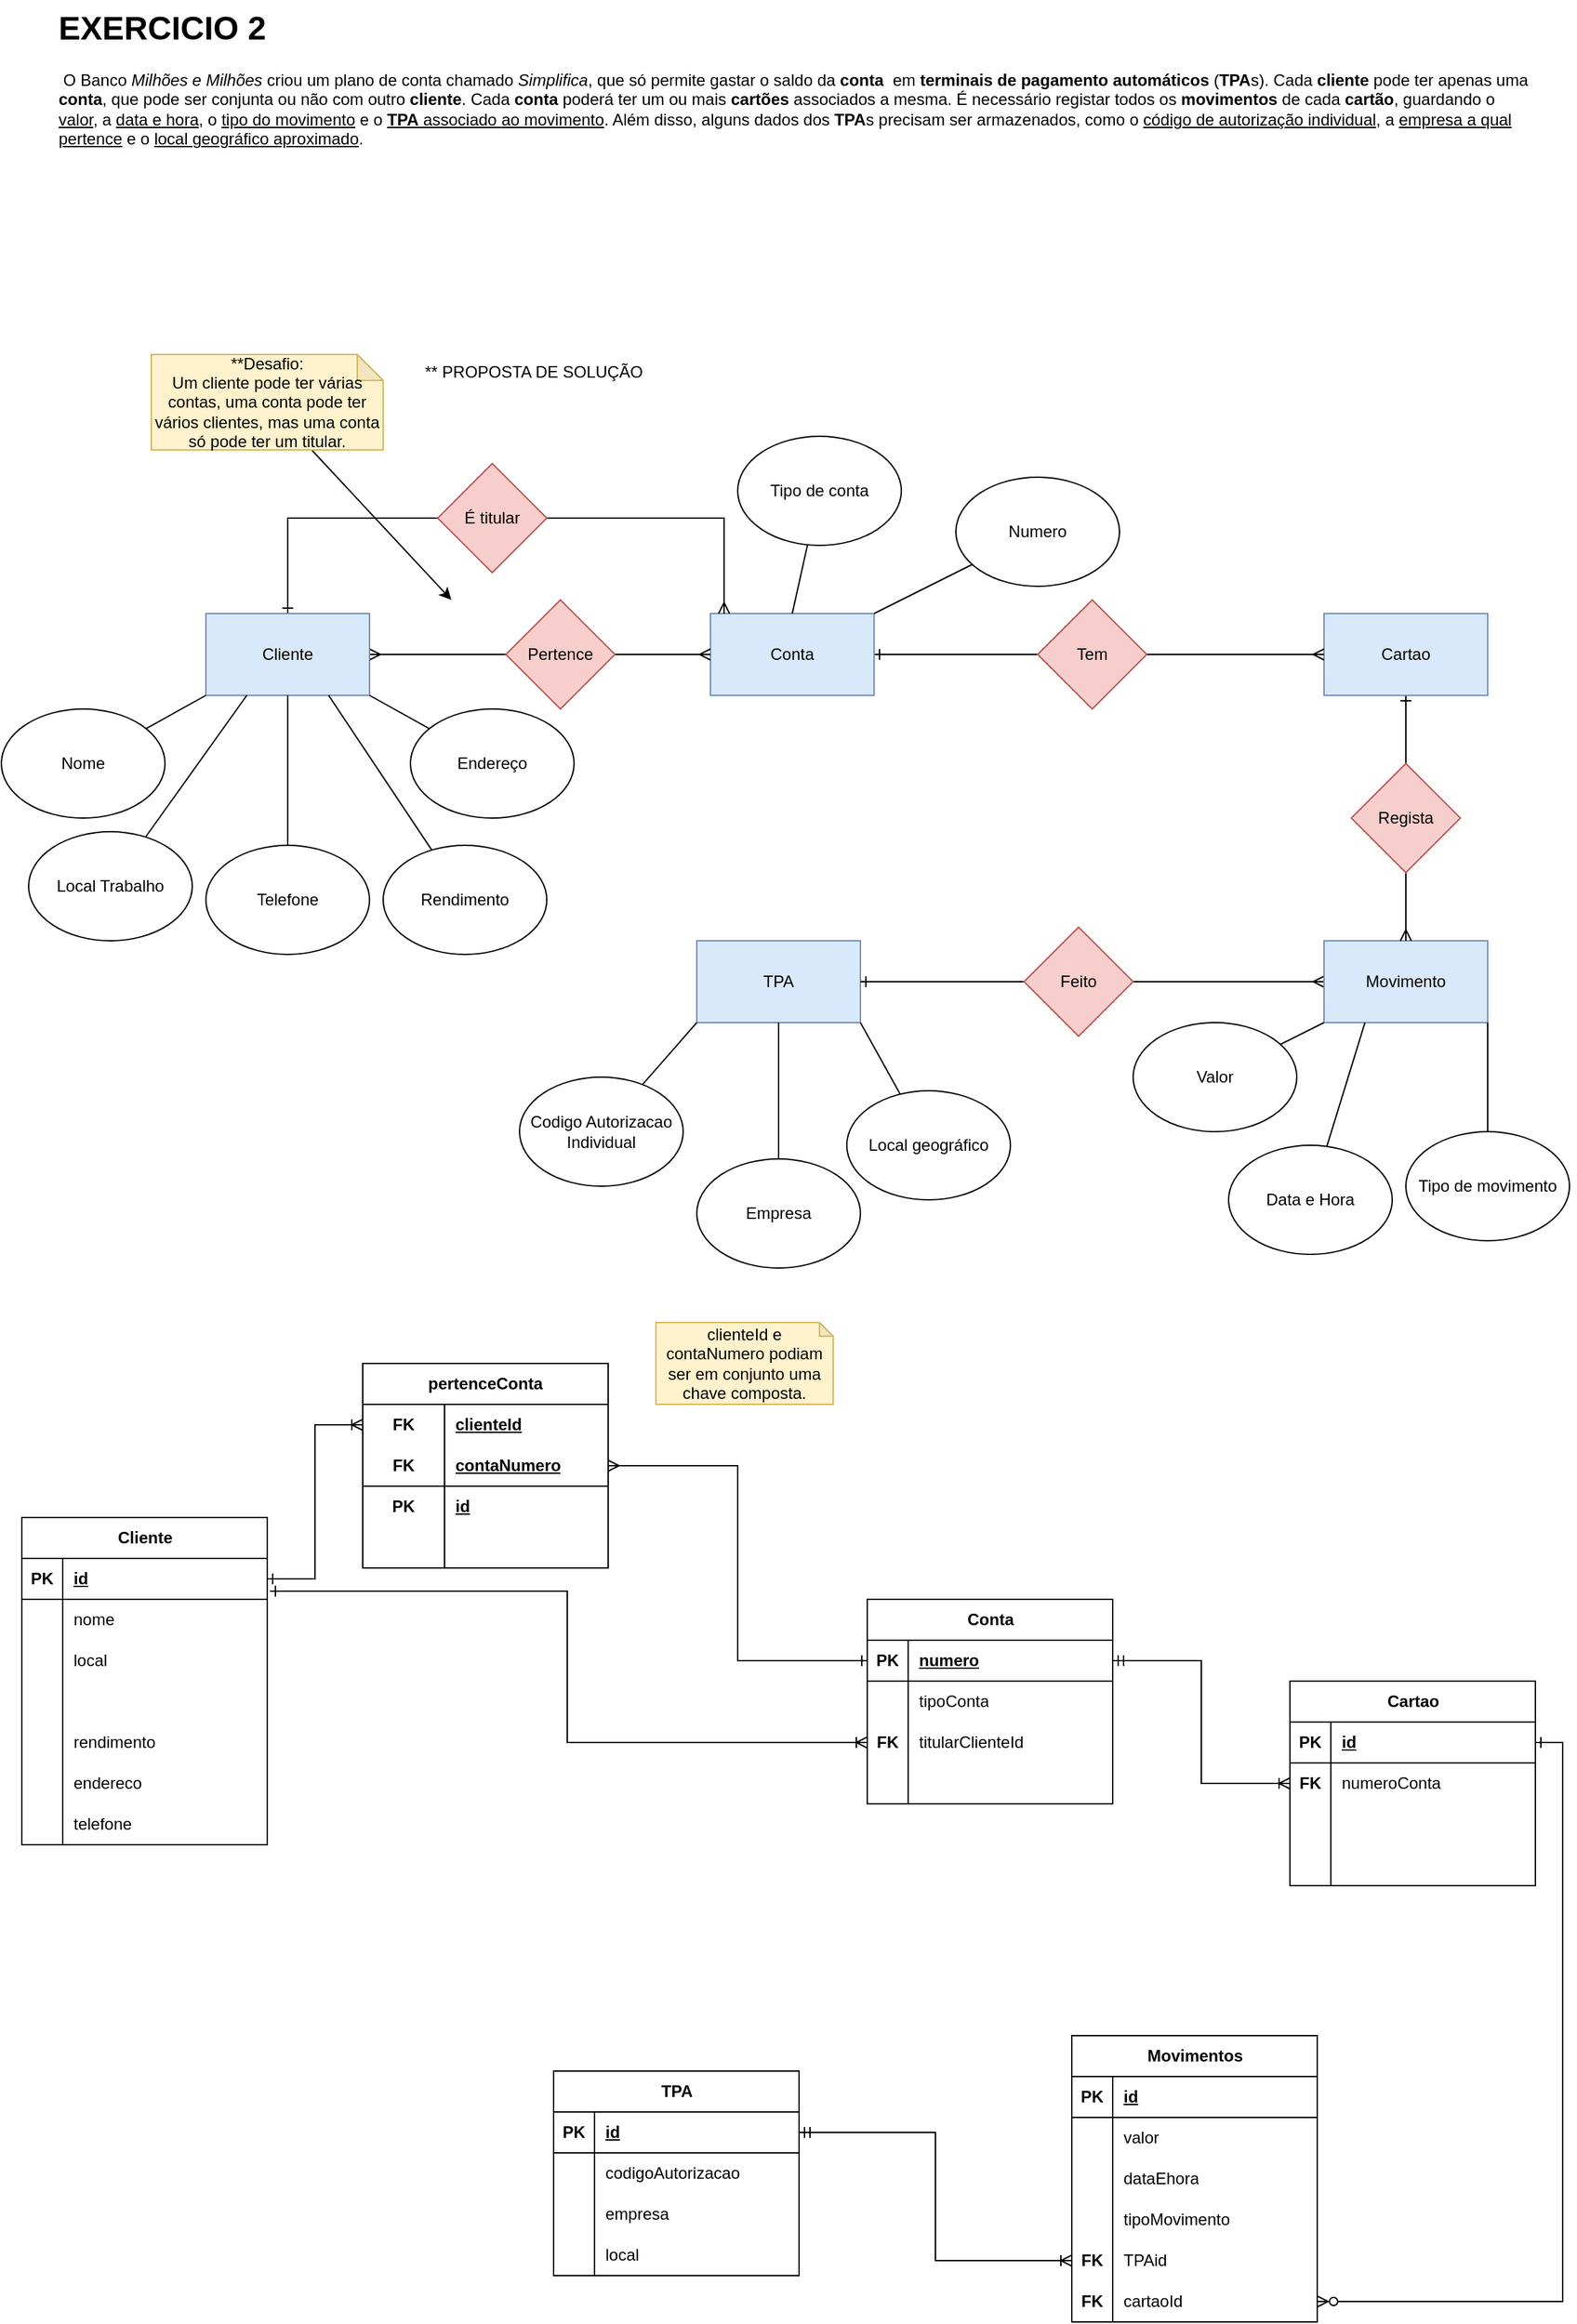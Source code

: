 <mxfile version="24.7.12">
  <diagram name="Página-1" id="GRd6LvTHbZv3E9Cmt9sn">
    <mxGraphModel dx="-22" dy="576" grid="1" gridSize="10" guides="1" tooltips="1" connect="1" arrows="1" fold="1" page="1" pageScale="1" pageWidth="1169" pageHeight="827" math="0" shadow="0">
      <root>
        <mxCell id="0" />
        <mxCell id="1" parent="0" />
        <mxCell id="RfFOLDqKm75fSnNOirpK-1" value="&lt;h1 style=&quot;margin-top: 0px;&quot;&gt;EXERCICIO 2&lt;/h1&gt;&lt;p&gt;&lt;span dir=&quot;ltr&quot; class=&quot;ui-provider mq agt ua avv avw avx avy avz awa awb awc awd awe awf awg awh awi awj awk awl awm awn awo awp awq awr aws awt awu awv aww awx awy awz axa&quot;&gt;&amp;nbsp;O Banco &lt;i&gt;Milhões e Milhões&lt;/i&gt; criou um plano de conta chamado &lt;i&gt;Simplifica&lt;/i&gt;, que só permite gastar o saldo da &lt;strong&gt;conta&amp;nbsp;&amp;nbsp;&lt;/strong&gt;em &lt;strong&gt;terminais de pagamento automáticos &lt;/strong&gt;(&lt;strong&gt;TPA&lt;/strong&gt;s). Cada &lt;strong&gt;cliente&lt;/strong&gt; pode ter apenas uma &lt;strong&gt;conta&lt;/strong&gt;, que pode ser conjunta ou não com outro &lt;strong&gt;cliente&lt;/strong&gt;. Cada &lt;strong&gt;conta&lt;/strong&gt; poderá ter um ou mais &lt;strong&gt;cartões&lt;/strong&gt; associados a mesma. É necessário registar todos os &lt;strong&gt;movimentos&lt;/strong&gt; de cada &lt;strong&gt;cartão&lt;/strong&gt;, guardando o &lt;u&gt;valor&lt;/u&gt;, a &lt;u&gt;data e hora&lt;/u&gt;, o &lt;u&gt;tipo do movimento&lt;/u&gt; e o &lt;strong&gt;&lt;u&gt;TPA&lt;/u&gt;&lt;/strong&gt;&lt;u&gt; associado&amp;nbsp;&lt;/u&gt;&lt;u&gt;ao movimento&lt;/u&gt;. Além disso, alguns dados dos &lt;strong&gt;TPA&lt;/strong&gt;s precisam ser armazenados, como o &lt;u&gt;código de autorização&amp;nbsp;&lt;/u&gt;&lt;u&gt;individual&lt;/u&gt;, a &lt;u&gt;empresa a qual pertence&lt;/u&gt; e o &lt;u&gt;local geográfico aproximado&lt;/u&gt;.&lt;/span&gt;&lt;br&gt;&lt;/p&gt;" style="text;html=1;whiteSpace=wrap;overflow=hidden;rounded=0;" vertex="1" parent="1">
          <mxGeometry x="1220" y="30" width="1080" height="200" as="geometry" />
        </mxCell>
        <mxCell id="RfFOLDqKm75fSnNOirpK-2" style="edgeStyle=orthogonalEdgeStyle;rounded=0;orthogonalLoop=1;jettySize=auto;html=1;entryX=0;entryY=0.5;entryDx=0;entryDy=0;endArrow=none;endFill=0;startArrow=ERmany;startFill=0;" edge="1" parent="1" source="RfFOLDqKm75fSnNOirpK-4" target="RfFOLDqKm75fSnNOirpK-10">
          <mxGeometry relative="1" as="geometry" />
        </mxCell>
        <mxCell id="RfFOLDqKm75fSnNOirpK-3" style="edgeStyle=none;shape=connector;rounded=0;orthogonalLoop=1;jettySize=auto;html=1;entryX=0;entryY=0.5;entryDx=0;entryDy=0;strokeColor=default;align=center;verticalAlign=middle;fontFamily=Helvetica;fontSize=11;fontColor=default;labelBackgroundColor=default;endArrow=none;endFill=0;startArrow=ERone;startFill=0;" edge="1" parent="1" source="RfFOLDqKm75fSnNOirpK-4" target="RfFOLDqKm75fSnNOirpK-47">
          <mxGeometry relative="1" as="geometry">
            <Array as="points">
              <mxPoint x="1390" y="410" />
            </Array>
          </mxGeometry>
        </mxCell>
        <mxCell id="RfFOLDqKm75fSnNOirpK-4" value="Cliente" style="rounded=0;whiteSpace=wrap;html=1;fillColor=#dae8fc;strokeColor=#6c8ebf;" vertex="1" parent="1">
          <mxGeometry x="1330" y="480" width="120" height="60" as="geometry" />
        </mxCell>
        <mxCell id="RfFOLDqKm75fSnNOirpK-5" style="edgeStyle=orthogonalEdgeStyle;rounded=0;orthogonalLoop=1;jettySize=auto;html=1;entryX=0;entryY=0.5;entryDx=0;entryDy=0;endArrow=none;endFill=0;startArrow=ERone;startFill=0;" edge="1" parent="1" source="RfFOLDqKm75fSnNOirpK-6" target="RfFOLDqKm75fSnNOirpK-14">
          <mxGeometry relative="1" as="geometry" />
        </mxCell>
        <mxCell id="RfFOLDqKm75fSnNOirpK-6" value="Conta" style="rounded=0;whiteSpace=wrap;html=1;fillColor=#dae8fc;strokeColor=#6c8ebf;" vertex="1" parent="1">
          <mxGeometry x="1700" y="480" width="120" height="60" as="geometry" />
        </mxCell>
        <mxCell id="RfFOLDqKm75fSnNOirpK-7" style="rounded=0;orthogonalLoop=1;jettySize=auto;html=1;entryX=0.5;entryY=0;entryDx=0;entryDy=0;endArrow=none;endFill=0;" edge="1" parent="1" source="RfFOLDqKm75fSnNOirpK-8" target="RfFOLDqKm75fSnNOirpK-6">
          <mxGeometry relative="1" as="geometry" />
        </mxCell>
        <mxCell id="RfFOLDqKm75fSnNOirpK-8" value="Tipo de conta" style="ellipse;whiteSpace=wrap;html=1;" vertex="1" parent="1">
          <mxGeometry x="1720" y="350" width="120" height="80" as="geometry" />
        </mxCell>
        <mxCell id="RfFOLDqKm75fSnNOirpK-9" style="edgeStyle=orthogonalEdgeStyle;rounded=0;orthogonalLoop=1;jettySize=auto;html=1;entryX=0;entryY=0.5;entryDx=0;entryDy=0;endArrow=ERmany;endFill=0;" edge="1" parent="1" source="RfFOLDqKm75fSnNOirpK-10" target="RfFOLDqKm75fSnNOirpK-6">
          <mxGeometry relative="1" as="geometry" />
        </mxCell>
        <mxCell id="RfFOLDqKm75fSnNOirpK-10" value="Pertence" style="rhombus;whiteSpace=wrap;html=1;fillColor=#f8cecc;strokeColor=#b85450;" vertex="1" parent="1">
          <mxGeometry x="1550" y="470" width="80" height="80" as="geometry" />
        </mxCell>
        <mxCell id="RfFOLDqKm75fSnNOirpK-11" style="edgeStyle=orthogonalEdgeStyle;rounded=0;orthogonalLoop=1;jettySize=auto;html=1;entryX=0.5;entryY=0;entryDx=0;entryDy=0;endArrow=none;endFill=0;startArrow=ERone;startFill=0;" edge="1" parent="1" source="RfFOLDqKm75fSnNOirpK-12" target="RfFOLDqKm75fSnNOirpK-18">
          <mxGeometry relative="1" as="geometry" />
        </mxCell>
        <mxCell id="RfFOLDqKm75fSnNOirpK-12" value="Cartao" style="rounded=0;whiteSpace=wrap;html=1;fillColor=#dae8fc;strokeColor=#6c8ebf;" vertex="1" parent="1">
          <mxGeometry x="2150" y="480" width="120" height="60" as="geometry" />
        </mxCell>
        <mxCell id="RfFOLDqKm75fSnNOirpK-13" style="edgeStyle=orthogonalEdgeStyle;rounded=0;orthogonalLoop=1;jettySize=auto;html=1;entryX=0;entryY=0.5;entryDx=0;entryDy=0;endArrow=ERmany;endFill=0;" edge="1" parent="1" source="RfFOLDqKm75fSnNOirpK-14" target="RfFOLDqKm75fSnNOirpK-12">
          <mxGeometry relative="1" as="geometry" />
        </mxCell>
        <mxCell id="RfFOLDqKm75fSnNOirpK-14" value="Tem" style="rhombus;whiteSpace=wrap;html=1;fillColor=#f8cecc;strokeColor=#b85450;" vertex="1" parent="1">
          <mxGeometry x="1940" y="470" width="80" height="80" as="geometry" />
        </mxCell>
        <mxCell id="RfFOLDqKm75fSnNOirpK-15" style="edgeStyle=none;shape=connector;rounded=0;orthogonalLoop=1;jettySize=auto;html=1;entryX=1;entryY=0.5;entryDx=0;entryDy=0;strokeColor=default;align=center;verticalAlign=middle;fontFamily=Helvetica;fontSize=11;fontColor=default;labelBackgroundColor=default;endArrow=none;endFill=0;startArrow=ERmany;startFill=0;" edge="1" parent="1" source="RfFOLDqKm75fSnNOirpK-16" target="RfFOLDqKm75fSnNOirpK-27">
          <mxGeometry relative="1" as="geometry" />
        </mxCell>
        <mxCell id="RfFOLDqKm75fSnNOirpK-16" value="Movimento" style="rounded=0;whiteSpace=wrap;html=1;fillColor=#dae8fc;strokeColor=#6c8ebf;" vertex="1" parent="1">
          <mxGeometry x="2150" y="720" width="120" height="60" as="geometry" />
        </mxCell>
        <mxCell id="RfFOLDqKm75fSnNOirpK-17" style="edgeStyle=orthogonalEdgeStyle;rounded=0;orthogonalLoop=1;jettySize=auto;html=1;endArrow=ERmany;endFill=0;" edge="1" parent="1" source="RfFOLDqKm75fSnNOirpK-18" target="RfFOLDqKm75fSnNOirpK-16">
          <mxGeometry relative="1" as="geometry" />
        </mxCell>
        <mxCell id="RfFOLDqKm75fSnNOirpK-18" value="Regista" style="rhombus;whiteSpace=wrap;html=1;fillColor=#f8cecc;strokeColor=#b85450;" vertex="1" parent="1">
          <mxGeometry x="2170" y="590" width="80" height="80" as="geometry" />
        </mxCell>
        <mxCell id="RfFOLDqKm75fSnNOirpK-19" style="rounded=0;orthogonalLoop=1;jettySize=auto;html=1;entryX=0;entryY=1;entryDx=0;entryDy=0;endArrow=none;endFill=0;" edge="1" parent="1" source="RfFOLDqKm75fSnNOirpK-20" target="RfFOLDqKm75fSnNOirpK-16">
          <mxGeometry relative="1" as="geometry" />
        </mxCell>
        <mxCell id="RfFOLDqKm75fSnNOirpK-20" value="Valor&lt;span style=&quot;color: rgba(0, 0, 0, 0); font-family: monospace; font-size: 0px; text-align: start; text-wrap: nowrap;&quot;&gt;%3CmxGraphModel%3E%3Croot%3E%3CmxCell%20id%3D%220%22%2F%3E%3CmxCell%20id%3D%221%22%20parent%3D%220%22%2F%3E%3CmxCell%20id%3D%222%22%20value%3D%22Tem%22%20style%3D%22rhombus%3BwhiteSpace%3Dwrap%3Bhtml%3D1%3B%22%20vertex%3D%221%22%20parent%3D%221%22%3E%3CmxGeometry%20x%3D%22770%22%20y%3D%22240%22%20width%3D%2280%22%20height%3D%2280%22%20as%3D%22geometry%22%2F%3E%3C%2FmxCell%3E%3C%2Froot%3E%3C%2FmxGraphModel%3E&lt;/span&gt;" style="ellipse;whiteSpace=wrap;html=1;" vertex="1" parent="1">
          <mxGeometry x="2010" y="780" width="120" height="80" as="geometry" />
        </mxCell>
        <mxCell id="RfFOLDqKm75fSnNOirpK-21" value="" style="edgeStyle=none;shape=connector;rounded=0;orthogonalLoop=1;jettySize=auto;html=1;strokeColor=default;align=center;verticalAlign=middle;fontFamily=Helvetica;fontSize=11;fontColor=default;labelBackgroundColor=default;endArrow=none;endFill=0;entryX=0.25;entryY=1;entryDx=0;entryDy=0;" edge="1" parent="1" source="RfFOLDqKm75fSnNOirpK-22" target="RfFOLDqKm75fSnNOirpK-16">
          <mxGeometry relative="1" as="geometry" />
        </mxCell>
        <mxCell id="RfFOLDqKm75fSnNOirpK-22" value="Data e Hora" style="ellipse;whiteSpace=wrap;html=1;" vertex="1" parent="1">
          <mxGeometry x="2080" y="870" width="120" height="80" as="geometry" />
        </mxCell>
        <mxCell id="RfFOLDqKm75fSnNOirpK-23" style="edgeStyle=none;shape=connector;rounded=0;orthogonalLoop=1;jettySize=auto;html=1;entryX=1;entryY=1;entryDx=0;entryDy=0;strokeColor=default;align=center;verticalAlign=middle;fontFamily=Helvetica;fontSize=11;fontColor=default;labelBackgroundColor=default;endArrow=none;endFill=0;" edge="1" parent="1" source="RfFOLDqKm75fSnNOirpK-24" target="RfFOLDqKm75fSnNOirpK-16">
          <mxGeometry relative="1" as="geometry" />
        </mxCell>
        <mxCell id="RfFOLDqKm75fSnNOirpK-24" value="Tipo de movimento" style="ellipse;whiteSpace=wrap;html=1;" vertex="1" parent="1">
          <mxGeometry x="2210" y="860" width="120" height="80" as="geometry" />
        </mxCell>
        <mxCell id="RfFOLDqKm75fSnNOirpK-25" value="TPA" style="rounded=0;whiteSpace=wrap;html=1;fillColor=#dae8fc;strokeColor=#6c8ebf;" vertex="1" parent="1">
          <mxGeometry x="1690" y="720" width="120" height="60" as="geometry" />
        </mxCell>
        <mxCell id="RfFOLDqKm75fSnNOirpK-26" style="edgeStyle=none;shape=connector;rounded=0;orthogonalLoop=1;jettySize=auto;html=1;strokeColor=default;align=center;verticalAlign=middle;fontFamily=Helvetica;fontSize=11;fontColor=default;labelBackgroundColor=default;endArrow=ERone;endFill=0;" edge="1" parent="1" source="RfFOLDqKm75fSnNOirpK-27" target="RfFOLDqKm75fSnNOirpK-25">
          <mxGeometry relative="1" as="geometry" />
        </mxCell>
        <mxCell id="RfFOLDqKm75fSnNOirpK-27" value="Feito" style="rhombus;whiteSpace=wrap;html=1;fillColor=#f8cecc;strokeColor=#b85450;" vertex="1" parent="1">
          <mxGeometry x="1930" y="710" width="80" height="80" as="geometry" />
        </mxCell>
        <mxCell id="RfFOLDqKm75fSnNOirpK-28" style="edgeStyle=none;shape=connector;rounded=0;orthogonalLoop=1;jettySize=auto;html=1;entryX=0;entryY=1;entryDx=0;entryDy=0;strokeColor=default;align=center;verticalAlign=middle;fontFamily=Helvetica;fontSize=11;fontColor=default;labelBackgroundColor=default;endArrow=none;endFill=0;" edge="1" parent="1" source="RfFOLDqKm75fSnNOirpK-29" target="RfFOLDqKm75fSnNOirpK-25">
          <mxGeometry relative="1" as="geometry" />
        </mxCell>
        <mxCell id="RfFOLDqKm75fSnNOirpK-29" value="Codigo Autorizacao Individual" style="ellipse;whiteSpace=wrap;html=1;" vertex="1" parent="1">
          <mxGeometry x="1560" y="820" width="120" height="80" as="geometry" />
        </mxCell>
        <mxCell id="RfFOLDqKm75fSnNOirpK-30" style="edgeStyle=none;shape=connector;rounded=0;orthogonalLoop=1;jettySize=auto;html=1;entryX=0.5;entryY=1;entryDx=0;entryDy=0;strokeColor=default;align=center;verticalAlign=middle;fontFamily=Helvetica;fontSize=11;fontColor=default;labelBackgroundColor=default;endArrow=none;endFill=0;" edge="1" parent="1" source="RfFOLDqKm75fSnNOirpK-31" target="RfFOLDqKm75fSnNOirpK-25">
          <mxGeometry relative="1" as="geometry" />
        </mxCell>
        <mxCell id="RfFOLDqKm75fSnNOirpK-31" value="Empresa&lt;span style=&quot;color: rgba(0, 0, 0, 0); font-family: monospace; font-size: 0px; text-align: start; text-wrap: nowrap;&quot;&gt;%3CmxGraphModel%3E%3Croot%3E%3CmxCell%20id%3D%220%22%2F%3E%3CmxCell%20id%3D%221%22%20parent%3D%220%22%2F%3E%3CmxCell%20id%3D%222%22%20value%3D%22Codigo%20Autorizacao%20Individual%22%20style%3D%22ellipse%3BwhiteSpace%3Dwrap%3Bhtml%3D1%3B%22%20vertex%3D%221%22%20parent%3D%221%22%3E%3CmxGeometry%20x%3D%22390%22%20y%3D%22590%22%20width%3D%22120%22%20height%3D%2280%22%20as%3D%22geometry%22%2F%3E%3C%2FmxCell%3E%3C%2Froot%3E%3C%2FmxGraphModel%3E&lt;/span&gt;" style="ellipse;whiteSpace=wrap;html=1;" vertex="1" parent="1">
          <mxGeometry x="1690" y="880" width="120" height="80" as="geometry" />
        </mxCell>
        <mxCell id="RfFOLDqKm75fSnNOirpK-32" style="edgeStyle=none;shape=connector;rounded=0;orthogonalLoop=1;jettySize=auto;html=1;entryX=1;entryY=1;entryDx=0;entryDy=0;strokeColor=default;align=center;verticalAlign=middle;fontFamily=Helvetica;fontSize=11;fontColor=default;labelBackgroundColor=default;endArrow=none;endFill=0;" edge="1" parent="1" source="RfFOLDqKm75fSnNOirpK-33" target="RfFOLDqKm75fSnNOirpK-25">
          <mxGeometry relative="1" as="geometry" />
        </mxCell>
        <mxCell id="RfFOLDqKm75fSnNOirpK-33" value="Local geográfico" style="ellipse;whiteSpace=wrap;html=1;" vertex="1" parent="1">
          <mxGeometry x="1800" y="830" width="120" height="80" as="geometry" />
        </mxCell>
        <mxCell id="RfFOLDqKm75fSnNOirpK-34" style="edgeStyle=none;shape=connector;rounded=0;orthogonalLoop=1;jettySize=auto;html=1;entryX=0;entryY=1;entryDx=0;entryDy=0;strokeColor=default;align=center;verticalAlign=middle;fontFamily=Helvetica;fontSize=11;fontColor=default;labelBackgroundColor=default;endArrow=none;endFill=0;" edge="1" parent="1" source="RfFOLDqKm75fSnNOirpK-35" target="RfFOLDqKm75fSnNOirpK-4">
          <mxGeometry relative="1" as="geometry" />
        </mxCell>
        <mxCell id="RfFOLDqKm75fSnNOirpK-35" value="Nome&lt;span style=&quot;color: rgba(0, 0, 0, 0); font-family: monospace; font-size: 0px; text-align: start; text-wrap: nowrap;&quot;&gt;%3CmxGraphModel%3E%3Croot%3E%3CmxCell%20id%3D%220%22%2F%3E%3CmxCell%20id%3D%221%22%20parent%3D%220%22%2F%3E%3CmxCell%20id%3D%222%22%20value%3D%22Tipo%20de%20conta%22%20style%3D%22ellipse%3BwhiteSpace%3Dwrap%3Bhtml%3D1%3B%22%20vertex%3D%221%22%20parent%3D%221%22%3E%3CmxGeometry%20x%3D%22530%22%20y%3D%22130%22%20width%3D%22120%22%20height%3D%2280%22%20as%3D%22geometry%22%2F%3E%3C%2FmxCell%3E%3C%2Froot%3E%3C%2FmxGraphModel%3E&lt;/span&gt;" style="ellipse;whiteSpace=wrap;html=1;" vertex="1" parent="1">
          <mxGeometry x="1180" y="550" width="120" height="80" as="geometry" />
        </mxCell>
        <mxCell id="RfFOLDqKm75fSnNOirpK-36" style="edgeStyle=none;shape=connector;rounded=0;orthogonalLoop=1;jettySize=auto;html=1;entryX=0.5;entryY=1;entryDx=0;entryDy=0;strokeColor=default;align=center;verticalAlign=middle;fontFamily=Helvetica;fontSize=11;fontColor=default;labelBackgroundColor=default;endArrow=none;endFill=0;" edge="1" parent="1" source="RfFOLDqKm75fSnNOirpK-37" target="RfFOLDqKm75fSnNOirpK-4">
          <mxGeometry relative="1" as="geometry" />
        </mxCell>
        <mxCell id="RfFOLDqKm75fSnNOirpK-37" value="Telefone" style="ellipse;whiteSpace=wrap;html=1;" vertex="1" parent="1">
          <mxGeometry x="1330" y="650" width="120" height="80" as="geometry" />
        </mxCell>
        <mxCell id="RfFOLDqKm75fSnNOirpK-38" style="edgeStyle=none;shape=connector;rounded=0;orthogonalLoop=1;jettySize=auto;html=1;entryX=1;entryY=1;entryDx=0;entryDy=0;strokeColor=default;align=center;verticalAlign=middle;fontFamily=Helvetica;fontSize=11;fontColor=default;labelBackgroundColor=default;endArrow=none;endFill=0;" edge="1" parent="1" source="RfFOLDqKm75fSnNOirpK-39" target="RfFOLDqKm75fSnNOirpK-4">
          <mxGeometry relative="1" as="geometry" />
        </mxCell>
        <mxCell id="RfFOLDqKm75fSnNOirpK-39" value="Endereço" style="ellipse;whiteSpace=wrap;html=1;" vertex="1" parent="1">
          <mxGeometry x="1480" y="550" width="120" height="80" as="geometry" />
        </mxCell>
        <mxCell id="RfFOLDqKm75fSnNOirpK-40" style="edgeStyle=none;shape=connector;rounded=0;orthogonalLoop=1;jettySize=auto;html=1;entryX=0.25;entryY=1;entryDx=0;entryDy=0;strokeColor=default;align=center;verticalAlign=middle;fontFamily=Helvetica;fontSize=11;fontColor=default;labelBackgroundColor=default;endArrow=none;endFill=0;" edge="1" parent="1" source="RfFOLDqKm75fSnNOirpK-41" target="RfFOLDqKm75fSnNOirpK-4">
          <mxGeometry relative="1" as="geometry" />
        </mxCell>
        <mxCell id="RfFOLDqKm75fSnNOirpK-41" value="Local Trabalho" style="ellipse;whiteSpace=wrap;html=1;" vertex="1" parent="1">
          <mxGeometry x="1200" y="640" width="120" height="80" as="geometry" />
        </mxCell>
        <mxCell id="RfFOLDqKm75fSnNOirpK-42" style="edgeStyle=none;shape=connector;rounded=0;orthogonalLoop=1;jettySize=auto;html=1;entryX=0.75;entryY=1;entryDx=0;entryDy=0;strokeColor=default;align=center;verticalAlign=middle;fontFamily=Helvetica;fontSize=11;fontColor=default;labelBackgroundColor=default;endArrow=none;endFill=0;" edge="1" parent="1" source="RfFOLDqKm75fSnNOirpK-43" target="RfFOLDqKm75fSnNOirpK-4">
          <mxGeometry relative="1" as="geometry" />
        </mxCell>
        <mxCell id="RfFOLDqKm75fSnNOirpK-43" value="Rendimento" style="ellipse;whiteSpace=wrap;html=1;" vertex="1" parent="1">
          <mxGeometry x="1460" y="650" width="120" height="80" as="geometry" />
        </mxCell>
        <mxCell id="RfFOLDqKm75fSnNOirpK-44" style="edgeStyle=none;shape=connector;rounded=0;orthogonalLoop=1;jettySize=auto;html=1;entryX=1;entryY=0;entryDx=0;entryDy=0;strokeColor=default;align=center;verticalAlign=middle;fontFamily=Helvetica;fontSize=11;fontColor=default;labelBackgroundColor=default;endArrow=none;endFill=0;" edge="1" parent="1" source="RfFOLDqKm75fSnNOirpK-45" target="RfFOLDqKm75fSnNOirpK-6">
          <mxGeometry relative="1" as="geometry" />
        </mxCell>
        <mxCell id="RfFOLDqKm75fSnNOirpK-45" value="Numero" style="ellipse;whiteSpace=wrap;html=1;" vertex="1" parent="1">
          <mxGeometry x="1880" y="380" width="120" height="80" as="geometry" />
        </mxCell>
        <mxCell id="RfFOLDqKm75fSnNOirpK-46" style="edgeStyle=none;shape=connector;rounded=0;orthogonalLoop=1;jettySize=auto;html=1;strokeColor=default;align=center;verticalAlign=middle;fontFamily=Helvetica;fontSize=11;fontColor=default;labelBackgroundColor=default;endArrow=ERmany;endFill=0;exitX=1;exitY=0.5;exitDx=0;exitDy=0;" edge="1" parent="1" source="RfFOLDqKm75fSnNOirpK-47">
          <mxGeometry relative="1" as="geometry">
            <mxPoint x="1710" y="480" as="targetPoint" />
            <Array as="points">
              <mxPoint x="1640" y="410" />
              <mxPoint x="1710" y="410" />
            </Array>
          </mxGeometry>
        </mxCell>
        <mxCell id="RfFOLDqKm75fSnNOirpK-47" value="É titular" style="rhombus;whiteSpace=wrap;html=1;fillColor=#f8cecc;strokeColor=#b85450;" vertex="1" parent="1">
          <mxGeometry x="1500" y="370" width="80" height="80" as="geometry" />
        </mxCell>
        <mxCell id="RfFOLDqKm75fSnNOirpK-48" value="Cliente" style="shape=table;startSize=30;container=1;collapsible=1;childLayout=tableLayout;fixedRows=1;rowLines=0;fontStyle=1;align=center;resizeLast=1;html=1;" vertex="1" parent="1">
          <mxGeometry x="1195" y="1143" width="180" height="240" as="geometry" />
        </mxCell>
        <mxCell id="RfFOLDqKm75fSnNOirpK-49" value="" style="shape=tableRow;horizontal=0;startSize=0;swimlaneHead=0;swimlaneBody=0;fillColor=none;collapsible=0;dropTarget=0;points=[[0,0.5],[1,0.5]];portConstraint=eastwest;top=0;left=0;right=0;bottom=1;" vertex="1" parent="RfFOLDqKm75fSnNOirpK-48">
          <mxGeometry y="30" width="180" height="30" as="geometry" />
        </mxCell>
        <mxCell id="RfFOLDqKm75fSnNOirpK-50" value="PK" style="shape=partialRectangle;connectable=0;fillColor=none;top=0;left=0;bottom=0;right=0;fontStyle=1;overflow=hidden;whiteSpace=wrap;html=1;" vertex="1" parent="RfFOLDqKm75fSnNOirpK-49">
          <mxGeometry width="30" height="30" as="geometry">
            <mxRectangle width="30" height="30" as="alternateBounds" />
          </mxGeometry>
        </mxCell>
        <mxCell id="RfFOLDqKm75fSnNOirpK-51" value="id" style="shape=partialRectangle;connectable=0;fillColor=none;top=0;left=0;bottom=0;right=0;align=left;spacingLeft=6;fontStyle=5;overflow=hidden;whiteSpace=wrap;html=1;" vertex="1" parent="RfFOLDqKm75fSnNOirpK-49">
          <mxGeometry x="30" width="150" height="30" as="geometry">
            <mxRectangle width="150" height="30" as="alternateBounds" />
          </mxGeometry>
        </mxCell>
        <mxCell id="RfFOLDqKm75fSnNOirpK-52" value="" style="shape=tableRow;horizontal=0;startSize=0;swimlaneHead=0;swimlaneBody=0;fillColor=none;collapsible=0;dropTarget=0;points=[[0,0.5],[1,0.5]];portConstraint=eastwest;top=0;left=0;right=0;bottom=0;" vertex="1" parent="RfFOLDqKm75fSnNOirpK-48">
          <mxGeometry y="60" width="180" height="30" as="geometry" />
        </mxCell>
        <mxCell id="RfFOLDqKm75fSnNOirpK-53" value="" style="shape=partialRectangle;connectable=0;fillColor=none;top=0;left=0;bottom=0;right=0;editable=1;overflow=hidden;whiteSpace=wrap;html=1;" vertex="1" parent="RfFOLDqKm75fSnNOirpK-52">
          <mxGeometry width="30" height="30" as="geometry">
            <mxRectangle width="30" height="30" as="alternateBounds" />
          </mxGeometry>
        </mxCell>
        <mxCell id="RfFOLDqKm75fSnNOirpK-54" value="nome" style="shape=partialRectangle;connectable=0;fillColor=none;top=0;left=0;bottom=0;right=0;align=left;spacingLeft=6;overflow=hidden;whiteSpace=wrap;html=1;" vertex="1" parent="RfFOLDqKm75fSnNOirpK-52">
          <mxGeometry x="30" width="150" height="30" as="geometry">
            <mxRectangle width="150" height="30" as="alternateBounds" />
          </mxGeometry>
        </mxCell>
        <mxCell id="RfFOLDqKm75fSnNOirpK-55" value="" style="shape=tableRow;horizontal=0;startSize=0;swimlaneHead=0;swimlaneBody=0;fillColor=none;collapsible=0;dropTarget=0;points=[[0,0.5],[1,0.5]];portConstraint=eastwest;top=0;left=0;right=0;bottom=0;" vertex="1" parent="RfFOLDqKm75fSnNOirpK-48">
          <mxGeometry y="90" width="180" height="30" as="geometry" />
        </mxCell>
        <mxCell id="RfFOLDqKm75fSnNOirpK-56" value="" style="shape=partialRectangle;connectable=0;fillColor=none;top=0;left=0;bottom=0;right=0;editable=1;overflow=hidden;whiteSpace=wrap;html=1;" vertex="1" parent="RfFOLDqKm75fSnNOirpK-55">
          <mxGeometry width="30" height="30" as="geometry">
            <mxRectangle width="30" height="30" as="alternateBounds" />
          </mxGeometry>
        </mxCell>
        <mxCell id="RfFOLDqKm75fSnNOirpK-57" value="local" style="shape=partialRectangle;connectable=0;fillColor=none;top=0;left=0;bottom=0;right=0;align=left;spacingLeft=6;overflow=hidden;whiteSpace=wrap;html=1;" vertex="1" parent="RfFOLDqKm75fSnNOirpK-55">
          <mxGeometry x="30" width="150" height="30" as="geometry">
            <mxRectangle width="150" height="30" as="alternateBounds" />
          </mxGeometry>
        </mxCell>
        <mxCell id="RfFOLDqKm75fSnNOirpK-58" value="" style="shape=tableRow;horizontal=0;startSize=0;swimlaneHead=0;swimlaneBody=0;fillColor=none;collapsible=0;dropTarget=0;points=[[0,0.5],[1,0.5]];portConstraint=eastwest;top=0;left=0;right=0;bottom=0;" vertex="1" parent="RfFOLDqKm75fSnNOirpK-48">
          <mxGeometry y="120" width="180" height="30" as="geometry" />
        </mxCell>
        <mxCell id="RfFOLDqKm75fSnNOirpK-59" value="" style="shape=partialRectangle;connectable=0;fillColor=none;top=0;left=0;bottom=0;right=0;editable=1;overflow=hidden;whiteSpace=wrap;html=1;" vertex="1" parent="RfFOLDqKm75fSnNOirpK-58">
          <mxGeometry width="30" height="30" as="geometry">
            <mxRectangle width="30" height="30" as="alternateBounds" />
          </mxGeometry>
        </mxCell>
        <mxCell id="RfFOLDqKm75fSnNOirpK-60" value="" style="shape=partialRectangle;connectable=0;fillColor=none;top=0;left=0;bottom=0;right=0;align=left;spacingLeft=6;overflow=hidden;whiteSpace=wrap;html=1;" vertex="1" parent="RfFOLDqKm75fSnNOirpK-58">
          <mxGeometry x="30" width="150" height="30" as="geometry">
            <mxRectangle width="150" height="30" as="alternateBounds" />
          </mxGeometry>
        </mxCell>
        <mxCell id="RfFOLDqKm75fSnNOirpK-61" value="" style="shape=tableRow;horizontal=0;startSize=0;swimlaneHead=0;swimlaneBody=0;fillColor=none;collapsible=0;dropTarget=0;points=[[0,0.5],[1,0.5]];portConstraint=eastwest;top=0;left=0;right=0;bottom=0;" vertex="1" parent="RfFOLDqKm75fSnNOirpK-48">
          <mxGeometry y="150" width="180" height="30" as="geometry" />
        </mxCell>
        <mxCell id="RfFOLDqKm75fSnNOirpK-62" value="" style="shape=partialRectangle;connectable=0;fillColor=none;top=0;left=0;bottom=0;right=0;editable=1;overflow=hidden;whiteSpace=wrap;html=1;" vertex="1" parent="RfFOLDqKm75fSnNOirpK-61">
          <mxGeometry width="30" height="30" as="geometry">
            <mxRectangle width="30" height="30" as="alternateBounds" />
          </mxGeometry>
        </mxCell>
        <mxCell id="RfFOLDqKm75fSnNOirpK-63" value="rendimento" style="shape=partialRectangle;connectable=0;fillColor=none;top=0;left=0;bottom=0;right=0;align=left;spacingLeft=6;overflow=hidden;whiteSpace=wrap;html=1;" vertex="1" parent="RfFOLDqKm75fSnNOirpK-61">
          <mxGeometry x="30" width="150" height="30" as="geometry">
            <mxRectangle width="150" height="30" as="alternateBounds" />
          </mxGeometry>
        </mxCell>
        <mxCell id="RfFOLDqKm75fSnNOirpK-64" value="" style="shape=tableRow;horizontal=0;startSize=0;swimlaneHead=0;swimlaneBody=0;fillColor=none;collapsible=0;dropTarget=0;points=[[0,0.5],[1,0.5]];portConstraint=eastwest;top=0;left=0;right=0;bottom=0;" vertex="1" parent="RfFOLDqKm75fSnNOirpK-48">
          <mxGeometry y="180" width="180" height="30" as="geometry" />
        </mxCell>
        <mxCell id="RfFOLDqKm75fSnNOirpK-65" value="" style="shape=partialRectangle;connectable=0;fillColor=none;top=0;left=0;bottom=0;right=0;editable=1;overflow=hidden;whiteSpace=wrap;html=1;" vertex="1" parent="RfFOLDqKm75fSnNOirpK-64">
          <mxGeometry width="30" height="30" as="geometry">
            <mxRectangle width="30" height="30" as="alternateBounds" />
          </mxGeometry>
        </mxCell>
        <mxCell id="RfFOLDqKm75fSnNOirpK-66" value="endereco" style="shape=partialRectangle;connectable=0;fillColor=none;top=0;left=0;bottom=0;right=0;align=left;spacingLeft=6;overflow=hidden;whiteSpace=wrap;html=1;" vertex="1" parent="RfFOLDqKm75fSnNOirpK-64">
          <mxGeometry x="30" width="150" height="30" as="geometry">
            <mxRectangle width="150" height="30" as="alternateBounds" />
          </mxGeometry>
        </mxCell>
        <mxCell id="RfFOLDqKm75fSnNOirpK-67" value="" style="shape=tableRow;horizontal=0;startSize=0;swimlaneHead=0;swimlaneBody=0;fillColor=none;collapsible=0;dropTarget=0;points=[[0,0.5],[1,0.5]];portConstraint=eastwest;top=0;left=0;right=0;bottom=0;" vertex="1" parent="RfFOLDqKm75fSnNOirpK-48">
          <mxGeometry y="210" width="180" height="30" as="geometry" />
        </mxCell>
        <mxCell id="RfFOLDqKm75fSnNOirpK-68" value="" style="shape=partialRectangle;connectable=0;fillColor=none;top=0;left=0;bottom=0;right=0;editable=1;overflow=hidden;whiteSpace=wrap;html=1;" vertex="1" parent="RfFOLDqKm75fSnNOirpK-67">
          <mxGeometry width="30" height="30" as="geometry">
            <mxRectangle width="30" height="30" as="alternateBounds" />
          </mxGeometry>
        </mxCell>
        <mxCell id="RfFOLDqKm75fSnNOirpK-69" value="telefone" style="shape=partialRectangle;connectable=0;fillColor=none;top=0;left=0;bottom=0;right=0;align=left;spacingLeft=6;overflow=hidden;whiteSpace=wrap;html=1;" vertex="1" parent="RfFOLDqKm75fSnNOirpK-67">
          <mxGeometry x="30" width="150" height="30" as="geometry">
            <mxRectangle width="150" height="30" as="alternateBounds" />
          </mxGeometry>
        </mxCell>
        <mxCell id="RfFOLDqKm75fSnNOirpK-70" value="Conta" style="shape=table;startSize=30;container=1;collapsible=1;childLayout=tableLayout;fixedRows=1;rowLines=0;fontStyle=1;align=center;resizeLast=1;html=1;" vertex="1" parent="1">
          <mxGeometry x="1815" y="1203" width="180" height="150" as="geometry" />
        </mxCell>
        <mxCell id="RfFOLDqKm75fSnNOirpK-71" value="" style="shape=tableRow;horizontal=0;startSize=0;swimlaneHead=0;swimlaneBody=0;fillColor=none;collapsible=0;dropTarget=0;points=[[0,0.5],[1,0.5]];portConstraint=eastwest;top=0;left=0;right=0;bottom=1;" vertex="1" parent="RfFOLDqKm75fSnNOirpK-70">
          <mxGeometry y="30" width="180" height="30" as="geometry" />
        </mxCell>
        <mxCell id="RfFOLDqKm75fSnNOirpK-72" value="PK" style="shape=partialRectangle;connectable=0;fillColor=none;top=0;left=0;bottom=0;right=0;fontStyle=1;overflow=hidden;whiteSpace=wrap;html=1;" vertex="1" parent="RfFOLDqKm75fSnNOirpK-71">
          <mxGeometry width="30" height="30" as="geometry">
            <mxRectangle width="30" height="30" as="alternateBounds" />
          </mxGeometry>
        </mxCell>
        <mxCell id="RfFOLDqKm75fSnNOirpK-73" value="numero" style="shape=partialRectangle;connectable=0;fillColor=none;top=0;left=0;bottom=0;right=0;align=left;spacingLeft=6;fontStyle=5;overflow=hidden;whiteSpace=wrap;html=1;" vertex="1" parent="RfFOLDqKm75fSnNOirpK-71">
          <mxGeometry x="30" width="150" height="30" as="geometry">
            <mxRectangle width="150" height="30" as="alternateBounds" />
          </mxGeometry>
        </mxCell>
        <mxCell id="RfFOLDqKm75fSnNOirpK-74" value="" style="shape=tableRow;horizontal=0;startSize=0;swimlaneHead=0;swimlaneBody=0;fillColor=none;collapsible=0;dropTarget=0;points=[[0,0.5],[1,0.5]];portConstraint=eastwest;top=0;left=0;right=0;bottom=0;" vertex="1" parent="RfFOLDqKm75fSnNOirpK-70">
          <mxGeometry y="60" width="180" height="30" as="geometry" />
        </mxCell>
        <mxCell id="RfFOLDqKm75fSnNOirpK-75" value="" style="shape=partialRectangle;connectable=0;fillColor=none;top=0;left=0;bottom=0;right=0;editable=1;overflow=hidden;whiteSpace=wrap;html=1;" vertex="1" parent="RfFOLDqKm75fSnNOirpK-74">
          <mxGeometry width="30" height="30" as="geometry">
            <mxRectangle width="30" height="30" as="alternateBounds" />
          </mxGeometry>
        </mxCell>
        <mxCell id="RfFOLDqKm75fSnNOirpK-76" value="tipoConta" style="shape=partialRectangle;connectable=0;fillColor=none;top=0;left=0;bottom=0;right=0;align=left;spacingLeft=6;overflow=hidden;whiteSpace=wrap;html=1;" vertex="1" parent="RfFOLDqKm75fSnNOirpK-74">
          <mxGeometry x="30" width="150" height="30" as="geometry">
            <mxRectangle width="150" height="30" as="alternateBounds" />
          </mxGeometry>
        </mxCell>
        <mxCell id="RfFOLDqKm75fSnNOirpK-77" value="" style="shape=tableRow;horizontal=0;startSize=0;swimlaneHead=0;swimlaneBody=0;fillColor=none;collapsible=0;dropTarget=0;points=[[0,0.5],[1,0.5]];portConstraint=eastwest;top=0;left=0;right=0;bottom=0;" vertex="1" parent="RfFOLDqKm75fSnNOirpK-70">
          <mxGeometry y="90" width="180" height="30" as="geometry" />
        </mxCell>
        <mxCell id="RfFOLDqKm75fSnNOirpK-78" value="&lt;b&gt;FK&lt;/b&gt;" style="shape=partialRectangle;connectable=0;fillColor=none;top=0;left=0;bottom=0;right=0;editable=1;overflow=hidden;whiteSpace=wrap;html=1;" vertex="1" parent="RfFOLDqKm75fSnNOirpK-77">
          <mxGeometry width="30" height="30" as="geometry">
            <mxRectangle width="30" height="30" as="alternateBounds" />
          </mxGeometry>
        </mxCell>
        <mxCell id="RfFOLDqKm75fSnNOirpK-79" value="titularClienteId" style="shape=partialRectangle;connectable=0;fillColor=none;top=0;left=0;bottom=0;right=0;align=left;spacingLeft=6;overflow=hidden;whiteSpace=wrap;html=1;" vertex="1" parent="RfFOLDqKm75fSnNOirpK-77">
          <mxGeometry x="30" width="150" height="30" as="geometry">
            <mxRectangle width="150" height="30" as="alternateBounds" />
          </mxGeometry>
        </mxCell>
        <mxCell id="RfFOLDqKm75fSnNOirpK-80" value="" style="shape=tableRow;horizontal=0;startSize=0;swimlaneHead=0;swimlaneBody=0;fillColor=none;collapsible=0;dropTarget=0;points=[[0,0.5],[1,0.5]];portConstraint=eastwest;top=0;left=0;right=0;bottom=0;" vertex="1" parent="RfFOLDqKm75fSnNOirpK-70">
          <mxGeometry y="120" width="180" height="30" as="geometry" />
        </mxCell>
        <mxCell id="RfFOLDqKm75fSnNOirpK-81" value="" style="shape=partialRectangle;connectable=0;fillColor=none;top=0;left=0;bottom=0;right=0;editable=1;overflow=hidden;whiteSpace=wrap;html=1;" vertex="1" parent="RfFOLDqKm75fSnNOirpK-80">
          <mxGeometry width="30" height="30" as="geometry">
            <mxRectangle width="30" height="30" as="alternateBounds" />
          </mxGeometry>
        </mxCell>
        <mxCell id="RfFOLDqKm75fSnNOirpK-82" value="" style="shape=partialRectangle;connectable=0;fillColor=none;top=0;left=0;bottom=0;right=0;align=left;spacingLeft=6;overflow=hidden;whiteSpace=wrap;html=1;" vertex="1" parent="RfFOLDqKm75fSnNOirpK-80">
          <mxGeometry x="30" width="150" height="30" as="geometry">
            <mxRectangle width="150" height="30" as="alternateBounds" />
          </mxGeometry>
        </mxCell>
        <mxCell id="RfFOLDqKm75fSnNOirpK-83" value="Cartao" style="shape=table;startSize=30;container=1;collapsible=1;childLayout=tableLayout;fixedRows=1;rowLines=0;fontStyle=1;align=center;resizeLast=1;html=1;" vertex="1" parent="1">
          <mxGeometry x="2125" y="1263" width="180" height="150" as="geometry" />
        </mxCell>
        <mxCell id="RfFOLDqKm75fSnNOirpK-84" value="" style="shape=tableRow;horizontal=0;startSize=0;swimlaneHead=0;swimlaneBody=0;fillColor=none;collapsible=0;dropTarget=0;points=[[0,0.5],[1,0.5]];portConstraint=eastwest;top=0;left=0;right=0;bottom=1;" vertex="1" parent="RfFOLDqKm75fSnNOirpK-83">
          <mxGeometry y="30" width="180" height="30" as="geometry" />
        </mxCell>
        <mxCell id="RfFOLDqKm75fSnNOirpK-85" value="PK" style="shape=partialRectangle;connectable=0;fillColor=none;top=0;left=0;bottom=0;right=0;fontStyle=1;overflow=hidden;whiteSpace=wrap;html=1;" vertex="1" parent="RfFOLDqKm75fSnNOirpK-84">
          <mxGeometry width="30" height="30" as="geometry">
            <mxRectangle width="30" height="30" as="alternateBounds" />
          </mxGeometry>
        </mxCell>
        <mxCell id="RfFOLDqKm75fSnNOirpK-86" value="id" style="shape=partialRectangle;connectable=0;fillColor=none;top=0;left=0;bottom=0;right=0;align=left;spacingLeft=6;fontStyle=5;overflow=hidden;whiteSpace=wrap;html=1;" vertex="1" parent="RfFOLDqKm75fSnNOirpK-84">
          <mxGeometry x="30" width="150" height="30" as="geometry">
            <mxRectangle width="150" height="30" as="alternateBounds" />
          </mxGeometry>
        </mxCell>
        <mxCell id="RfFOLDqKm75fSnNOirpK-87" value="" style="shape=tableRow;horizontal=0;startSize=0;swimlaneHead=0;swimlaneBody=0;fillColor=none;collapsible=0;dropTarget=0;points=[[0,0.5],[1,0.5]];portConstraint=eastwest;top=0;left=0;right=0;bottom=0;" vertex="1" parent="RfFOLDqKm75fSnNOirpK-83">
          <mxGeometry y="60" width="180" height="30" as="geometry" />
        </mxCell>
        <mxCell id="RfFOLDqKm75fSnNOirpK-88" value="&lt;b&gt;FK&lt;/b&gt;" style="shape=partialRectangle;connectable=0;fillColor=none;top=0;left=0;bottom=0;right=0;editable=1;overflow=hidden;whiteSpace=wrap;html=1;" vertex="1" parent="RfFOLDqKm75fSnNOirpK-87">
          <mxGeometry width="30" height="30" as="geometry">
            <mxRectangle width="30" height="30" as="alternateBounds" />
          </mxGeometry>
        </mxCell>
        <mxCell id="RfFOLDqKm75fSnNOirpK-89" value="numeroConta" style="shape=partialRectangle;connectable=0;fillColor=none;top=0;left=0;bottom=0;right=0;align=left;spacingLeft=6;overflow=hidden;whiteSpace=wrap;html=1;" vertex="1" parent="RfFOLDqKm75fSnNOirpK-87">
          <mxGeometry x="30" width="150" height="30" as="geometry">
            <mxRectangle width="150" height="30" as="alternateBounds" />
          </mxGeometry>
        </mxCell>
        <mxCell id="RfFOLDqKm75fSnNOirpK-90" value="" style="shape=tableRow;horizontal=0;startSize=0;swimlaneHead=0;swimlaneBody=0;fillColor=none;collapsible=0;dropTarget=0;points=[[0,0.5],[1,0.5]];portConstraint=eastwest;top=0;left=0;right=0;bottom=0;" vertex="1" parent="RfFOLDqKm75fSnNOirpK-83">
          <mxGeometry y="90" width="180" height="30" as="geometry" />
        </mxCell>
        <mxCell id="RfFOLDqKm75fSnNOirpK-91" value="" style="shape=partialRectangle;connectable=0;fillColor=none;top=0;left=0;bottom=0;right=0;editable=1;overflow=hidden;whiteSpace=wrap;html=1;" vertex="1" parent="RfFOLDqKm75fSnNOirpK-90">
          <mxGeometry width="30" height="30" as="geometry">
            <mxRectangle width="30" height="30" as="alternateBounds" />
          </mxGeometry>
        </mxCell>
        <mxCell id="RfFOLDqKm75fSnNOirpK-92" value="" style="shape=partialRectangle;connectable=0;fillColor=none;top=0;left=0;bottom=0;right=0;align=left;spacingLeft=6;overflow=hidden;whiteSpace=wrap;html=1;" vertex="1" parent="RfFOLDqKm75fSnNOirpK-90">
          <mxGeometry x="30" width="150" height="30" as="geometry">
            <mxRectangle width="150" height="30" as="alternateBounds" />
          </mxGeometry>
        </mxCell>
        <mxCell id="RfFOLDqKm75fSnNOirpK-93" value="" style="shape=tableRow;horizontal=0;startSize=0;swimlaneHead=0;swimlaneBody=0;fillColor=none;collapsible=0;dropTarget=0;points=[[0,0.5],[1,0.5]];portConstraint=eastwest;top=0;left=0;right=0;bottom=0;" vertex="1" parent="RfFOLDqKm75fSnNOirpK-83">
          <mxGeometry y="120" width="180" height="30" as="geometry" />
        </mxCell>
        <mxCell id="RfFOLDqKm75fSnNOirpK-94" value="" style="shape=partialRectangle;connectable=0;fillColor=none;top=0;left=0;bottom=0;right=0;editable=1;overflow=hidden;whiteSpace=wrap;html=1;" vertex="1" parent="RfFOLDqKm75fSnNOirpK-93">
          <mxGeometry width="30" height="30" as="geometry">
            <mxRectangle width="30" height="30" as="alternateBounds" />
          </mxGeometry>
        </mxCell>
        <mxCell id="RfFOLDqKm75fSnNOirpK-95" value="" style="shape=partialRectangle;connectable=0;fillColor=none;top=0;left=0;bottom=0;right=0;align=left;spacingLeft=6;overflow=hidden;whiteSpace=wrap;html=1;" vertex="1" parent="RfFOLDqKm75fSnNOirpK-93">
          <mxGeometry x="30" width="150" height="30" as="geometry">
            <mxRectangle width="150" height="30" as="alternateBounds" />
          </mxGeometry>
        </mxCell>
        <mxCell id="RfFOLDqKm75fSnNOirpK-96" value="TPA" style="shape=table;startSize=30;container=1;collapsible=1;childLayout=tableLayout;fixedRows=1;rowLines=0;fontStyle=1;align=center;resizeLast=1;html=1;" vertex="1" parent="1">
          <mxGeometry x="1585" y="1549" width="180" height="150" as="geometry" />
        </mxCell>
        <mxCell id="RfFOLDqKm75fSnNOirpK-97" value="" style="shape=tableRow;horizontal=0;startSize=0;swimlaneHead=0;swimlaneBody=0;fillColor=none;collapsible=0;dropTarget=0;points=[[0,0.5],[1,0.5]];portConstraint=eastwest;top=0;left=0;right=0;bottom=1;" vertex="1" parent="RfFOLDqKm75fSnNOirpK-96">
          <mxGeometry y="30" width="180" height="30" as="geometry" />
        </mxCell>
        <mxCell id="RfFOLDqKm75fSnNOirpK-98" value="PK" style="shape=partialRectangle;connectable=0;fillColor=none;top=0;left=0;bottom=0;right=0;fontStyle=1;overflow=hidden;whiteSpace=wrap;html=1;" vertex="1" parent="RfFOLDqKm75fSnNOirpK-97">
          <mxGeometry width="30" height="30" as="geometry">
            <mxRectangle width="30" height="30" as="alternateBounds" />
          </mxGeometry>
        </mxCell>
        <mxCell id="RfFOLDqKm75fSnNOirpK-99" value="id" style="shape=partialRectangle;connectable=0;fillColor=none;top=0;left=0;bottom=0;right=0;align=left;spacingLeft=6;fontStyle=5;overflow=hidden;whiteSpace=wrap;html=1;" vertex="1" parent="RfFOLDqKm75fSnNOirpK-97">
          <mxGeometry x="30" width="150" height="30" as="geometry">
            <mxRectangle width="150" height="30" as="alternateBounds" />
          </mxGeometry>
        </mxCell>
        <mxCell id="RfFOLDqKm75fSnNOirpK-100" value="" style="shape=tableRow;horizontal=0;startSize=0;swimlaneHead=0;swimlaneBody=0;fillColor=none;collapsible=0;dropTarget=0;points=[[0,0.5],[1,0.5]];portConstraint=eastwest;top=0;left=0;right=0;bottom=0;" vertex="1" parent="RfFOLDqKm75fSnNOirpK-96">
          <mxGeometry y="60" width="180" height="30" as="geometry" />
        </mxCell>
        <mxCell id="RfFOLDqKm75fSnNOirpK-101" value="" style="shape=partialRectangle;connectable=0;fillColor=none;top=0;left=0;bottom=0;right=0;editable=1;overflow=hidden;whiteSpace=wrap;html=1;" vertex="1" parent="RfFOLDqKm75fSnNOirpK-100">
          <mxGeometry width="30" height="30" as="geometry">
            <mxRectangle width="30" height="30" as="alternateBounds" />
          </mxGeometry>
        </mxCell>
        <mxCell id="RfFOLDqKm75fSnNOirpK-102" value="codigoAutorizacao" style="shape=partialRectangle;connectable=0;fillColor=none;top=0;left=0;bottom=0;right=0;align=left;spacingLeft=6;overflow=hidden;whiteSpace=wrap;html=1;" vertex="1" parent="RfFOLDqKm75fSnNOirpK-100">
          <mxGeometry x="30" width="150" height="30" as="geometry">
            <mxRectangle width="150" height="30" as="alternateBounds" />
          </mxGeometry>
        </mxCell>
        <mxCell id="RfFOLDqKm75fSnNOirpK-103" value="" style="shape=tableRow;horizontal=0;startSize=0;swimlaneHead=0;swimlaneBody=0;fillColor=none;collapsible=0;dropTarget=0;points=[[0,0.5],[1,0.5]];portConstraint=eastwest;top=0;left=0;right=0;bottom=0;" vertex="1" parent="RfFOLDqKm75fSnNOirpK-96">
          <mxGeometry y="90" width="180" height="30" as="geometry" />
        </mxCell>
        <mxCell id="RfFOLDqKm75fSnNOirpK-104" value="" style="shape=partialRectangle;connectable=0;fillColor=none;top=0;left=0;bottom=0;right=0;editable=1;overflow=hidden;whiteSpace=wrap;html=1;" vertex="1" parent="RfFOLDqKm75fSnNOirpK-103">
          <mxGeometry width="30" height="30" as="geometry">
            <mxRectangle width="30" height="30" as="alternateBounds" />
          </mxGeometry>
        </mxCell>
        <mxCell id="RfFOLDqKm75fSnNOirpK-105" value="empresa" style="shape=partialRectangle;connectable=0;fillColor=none;top=0;left=0;bottom=0;right=0;align=left;spacingLeft=6;overflow=hidden;whiteSpace=wrap;html=1;" vertex="1" parent="RfFOLDqKm75fSnNOirpK-103">
          <mxGeometry x="30" width="150" height="30" as="geometry">
            <mxRectangle width="150" height="30" as="alternateBounds" />
          </mxGeometry>
        </mxCell>
        <mxCell id="RfFOLDqKm75fSnNOirpK-106" value="" style="shape=tableRow;horizontal=0;startSize=0;swimlaneHead=0;swimlaneBody=0;fillColor=none;collapsible=0;dropTarget=0;points=[[0,0.5],[1,0.5]];portConstraint=eastwest;top=0;left=0;right=0;bottom=0;" vertex="1" parent="RfFOLDqKm75fSnNOirpK-96">
          <mxGeometry y="120" width="180" height="30" as="geometry" />
        </mxCell>
        <mxCell id="RfFOLDqKm75fSnNOirpK-107" value="" style="shape=partialRectangle;connectable=0;fillColor=none;top=0;left=0;bottom=0;right=0;editable=1;overflow=hidden;whiteSpace=wrap;html=1;" vertex="1" parent="RfFOLDqKm75fSnNOirpK-106">
          <mxGeometry width="30" height="30" as="geometry">
            <mxRectangle width="30" height="30" as="alternateBounds" />
          </mxGeometry>
        </mxCell>
        <mxCell id="RfFOLDqKm75fSnNOirpK-108" value="local" style="shape=partialRectangle;connectable=0;fillColor=none;top=0;left=0;bottom=0;right=0;align=left;spacingLeft=6;overflow=hidden;whiteSpace=wrap;html=1;" vertex="1" parent="RfFOLDqKm75fSnNOirpK-106">
          <mxGeometry x="30" width="150" height="30" as="geometry">
            <mxRectangle width="150" height="30" as="alternateBounds" />
          </mxGeometry>
        </mxCell>
        <mxCell id="RfFOLDqKm75fSnNOirpK-109" value="Movimentos" style="shape=table;startSize=30;container=1;collapsible=1;childLayout=tableLayout;fixedRows=1;rowLines=0;fontStyle=1;align=center;resizeLast=1;html=1;" vertex="1" parent="1">
          <mxGeometry x="1965" y="1523" width="180" height="210" as="geometry" />
        </mxCell>
        <mxCell id="RfFOLDqKm75fSnNOirpK-110" value="" style="shape=tableRow;horizontal=0;startSize=0;swimlaneHead=0;swimlaneBody=0;fillColor=none;collapsible=0;dropTarget=0;points=[[0,0.5],[1,0.5]];portConstraint=eastwest;top=0;left=0;right=0;bottom=1;" vertex="1" parent="RfFOLDqKm75fSnNOirpK-109">
          <mxGeometry y="30" width="180" height="30" as="geometry" />
        </mxCell>
        <mxCell id="RfFOLDqKm75fSnNOirpK-111" value="PK" style="shape=partialRectangle;connectable=0;fillColor=none;top=0;left=0;bottom=0;right=0;fontStyle=1;overflow=hidden;whiteSpace=wrap;html=1;" vertex="1" parent="RfFOLDqKm75fSnNOirpK-110">
          <mxGeometry width="30" height="30" as="geometry">
            <mxRectangle width="30" height="30" as="alternateBounds" />
          </mxGeometry>
        </mxCell>
        <mxCell id="RfFOLDqKm75fSnNOirpK-112" value="id" style="shape=partialRectangle;connectable=0;fillColor=none;top=0;left=0;bottom=0;right=0;align=left;spacingLeft=6;fontStyle=5;overflow=hidden;whiteSpace=wrap;html=1;" vertex="1" parent="RfFOLDqKm75fSnNOirpK-110">
          <mxGeometry x="30" width="150" height="30" as="geometry">
            <mxRectangle width="150" height="30" as="alternateBounds" />
          </mxGeometry>
        </mxCell>
        <mxCell id="RfFOLDqKm75fSnNOirpK-113" value="" style="shape=tableRow;horizontal=0;startSize=0;swimlaneHead=0;swimlaneBody=0;fillColor=none;collapsible=0;dropTarget=0;points=[[0,0.5],[1,0.5]];portConstraint=eastwest;top=0;left=0;right=0;bottom=0;" vertex="1" parent="RfFOLDqKm75fSnNOirpK-109">
          <mxGeometry y="60" width="180" height="30" as="geometry" />
        </mxCell>
        <mxCell id="RfFOLDqKm75fSnNOirpK-114" value="" style="shape=partialRectangle;connectable=0;fillColor=none;top=0;left=0;bottom=0;right=0;editable=1;overflow=hidden;whiteSpace=wrap;html=1;" vertex="1" parent="RfFOLDqKm75fSnNOirpK-113">
          <mxGeometry width="30" height="30" as="geometry">
            <mxRectangle width="30" height="30" as="alternateBounds" />
          </mxGeometry>
        </mxCell>
        <mxCell id="RfFOLDqKm75fSnNOirpK-115" value="valor" style="shape=partialRectangle;connectable=0;fillColor=none;top=0;left=0;bottom=0;right=0;align=left;spacingLeft=6;overflow=hidden;whiteSpace=wrap;html=1;" vertex="1" parent="RfFOLDqKm75fSnNOirpK-113">
          <mxGeometry x="30" width="150" height="30" as="geometry">
            <mxRectangle width="150" height="30" as="alternateBounds" />
          </mxGeometry>
        </mxCell>
        <mxCell id="RfFOLDqKm75fSnNOirpK-116" value="" style="shape=tableRow;horizontal=0;startSize=0;swimlaneHead=0;swimlaneBody=0;fillColor=none;collapsible=0;dropTarget=0;points=[[0,0.5],[1,0.5]];portConstraint=eastwest;top=0;left=0;right=0;bottom=0;" vertex="1" parent="RfFOLDqKm75fSnNOirpK-109">
          <mxGeometry y="90" width="180" height="30" as="geometry" />
        </mxCell>
        <mxCell id="RfFOLDqKm75fSnNOirpK-117" value="" style="shape=partialRectangle;connectable=0;fillColor=none;top=0;left=0;bottom=0;right=0;editable=1;overflow=hidden;whiteSpace=wrap;html=1;" vertex="1" parent="RfFOLDqKm75fSnNOirpK-116">
          <mxGeometry width="30" height="30" as="geometry">
            <mxRectangle width="30" height="30" as="alternateBounds" />
          </mxGeometry>
        </mxCell>
        <mxCell id="RfFOLDqKm75fSnNOirpK-118" value="dataEhora" style="shape=partialRectangle;connectable=0;fillColor=none;top=0;left=0;bottom=0;right=0;align=left;spacingLeft=6;overflow=hidden;whiteSpace=wrap;html=1;" vertex="1" parent="RfFOLDqKm75fSnNOirpK-116">
          <mxGeometry x="30" width="150" height="30" as="geometry">
            <mxRectangle width="150" height="30" as="alternateBounds" />
          </mxGeometry>
        </mxCell>
        <mxCell id="RfFOLDqKm75fSnNOirpK-119" value="" style="shape=tableRow;horizontal=0;startSize=0;swimlaneHead=0;swimlaneBody=0;fillColor=none;collapsible=0;dropTarget=0;points=[[0,0.5],[1,0.5]];portConstraint=eastwest;top=0;left=0;right=0;bottom=0;" vertex="1" parent="RfFOLDqKm75fSnNOirpK-109">
          <mxGeometry y="120" width="180" height="30" as="geometry" />
        </mxCell>
        <mxCell id="RfFOLDqKm75fSnNOirpK-120" value="" style="shape=partialRectangle;connectable=0;fillColor=none;top=0;left=0;bottom=0;right=0;editable=1;overflow=hidden;whiteSpace=wrap;html=1;" vertex="1" parent="RfFOLDqKm75fSnNOirpK-119">
          <mxGeometry width="30" height="30" as="geometry">
            <mxRectangle width="30" height="30" as="alternateBounds" />
          </mxGeometry>
        </mxCell>
        <mxCell id="RfFOLDqKm75fSnNOirpK-121" value="tipoMovimento" style="shape=partialRectangle;connectable=0;fillColor=none;top=0;left=0;bottom=0;right=0;align=left;spacingLeft=6;overflow=hidden;whiteSpace=wrap;html=1;" vertex="1" parent="RfFOLDqKm75fSnNOirpK-119">
          <mxGeometry x="30" width="150" height="30" as="geometry">
            <mxRectangle width="150" height="30" as="alternateBounds" />
          </mxGeometry>
        </mxCell>
        <mxCell id="RfFOLDqKm75fSnNOirpK-122" value="" style="shape=tableRow;horizontal=0;startSize=0;swimlaneHead=0;swimlaneBody=0;fillColor=none;collapsible=0;dropTarget=0;points=[[0,0.5],[1,0.5]];portConstraint=eastwest;top=0;left=0;right=0;bottom=0;" vertex="1" parent="RfFOLDqKm75fSnNOirpK-109">
          <mxGeometry y="150" width="180" height="30" as="geometry" />
        </mxCell>
        <mxCell id="RfFOLDqKm75fSnNOirpK-123" value="&lt;b&gt;FK&lt;/b&gt;" style="shape=partialRectangle;connectable=0;fillColor=none;top=0;left=0;bottom=0;right=0;editable=1;overflow=hidden;whiteSpace=wrap;html=1;" vertex="1" parent="RfFOLDqKm75fSnNOirpK-122">
          <mxGeometry width="30" height="30" as="geometry">
            <mxRectangle width="30" height="30" as="alternateBounds" />
          </mxGeometry>
        </mxCell>
        <mxCell id="RfFOLDqKm75fSnNOirpK-124" value="TPAid" style="shape=partialRectangle;connectable=0;fillColor=none;top=0;left=0;bottom=0;right=0;align=left;spacingLeft=6;overflow=hidden;whiteSpace=wrap;html=1;" vertex="1" parent="RfFOLDqKm75fSnNOirpK-122">
          <mxGeometry x="30" width="150" height="30" as="geometry">
            <mxRectangle width="150" height="30" as="alternateBounds" />
          </mxGeometry>
        </mxCell>
        <mxCell id="RfFOLDqKm75fSnNOirpK-125" value="" style="shape=tableRow;horizontal=0;startSize=0;swimlaneHead=0;swimlaneBody=0;fillColor=none;collapsible=0;dropTarget=0;points=[[0,0.5],[1,0.5]];portConstraint=eastwest;top=0;left=0;right=0;bottom=0;" vertex="1" parent="RfFOLDqKm75fSnNOirpK-109">
          <mxGeometry y="180" width="180" height="30" as="geometry" />
        </mxCell>
        <mxCell id="RfFOLDqKm75fSnNOirpK-126" value="&lt;b&gt;FK&lt;/b&gt;" style="shape=partialRectangle;connectable=0;fillColor=none;top=0;left=0;bottom=0;right=0;editable=1;overflow=hidden;whiteSpace=wrap;html=1;" vertex="1" parent="RfFOLDqKm75fSnNOirpK-125">
          <mxGeometry width="30" height="30" as="geometry">
            <mxRectangle width="30" height="30" as="alternateBounds" />
          </mxGeometry>
        </mxCell>
        <mxCell id="RfFOLDqKm75fSnNOirpK-127" value="cartaoId" style="shape=partialRectangle;connectable=0;fillColor=none;top=0;left=0;bottom=0;right=0;align=left;spacingLeft=6;overflow=hidden;whiteSpace=wrap;html=1;" vertex="1" parent="RfFOLDqKm75fSnNOirpK-125">
          <mxGeometry x="30" width="150" height="30" as="geometry">
            <mxRectangle width="150" height="30" as="alternateBounds" />
          </mxGeometry>
        </mxCell>
        <mxCell id="RfFOLDqKm75fSnNOirpK-128" style="edgeStyle=orthogonalEdgeStyle;rounded=0;orthogonalLoop=1;jettySize=auto;html=1;exitX=1.011;exitY=0.8;exitDx=0;exitDy=0;entryX=0;entryY=0.5;entryDx=0;entryDy=0;startArrow=ERone;startFill=0;endArrow=ERoneToMany;endFill=0;exitPerimeter=0;" edge="1" parent="1" source="RfFOLDqKm75fSnNOirpK-49" target="RfFOLDqKm75fSnNOirpK-77">
          <mxGeometry relative="1" as="geometry">
            <mxPoint x="1615" y="1393" as="sourcePoint" />
            <mxPoint x="1785" y="1373" as="targetPoint" />
          </mxGeometry>
        </mxCell>
        <mxCell id="RfFOLDqKm75fSnNOirpK-129" style="edgeStyle=orthogonalEdgeStyle;rounded=0;orthogonalLoop=1;jettySize=auto;html=1;exitX=1;exitY=0.5;exitDx=0;exitDy=0;entryX=0;entryY=0.5;entryDx=0;entryDy=0;endArrow=ERoneToMany;endFill=0;startArrow=ERmandOne;startFill=0;" edge="1" parent="1" source="RfFOLDqKm75fSnNOirpK-71" target="RfFOLDqKm75fSnNOirpK-87">
          <mxGeometry relative="1" as="geometry" />
        </mxCell>
        <mxCell id="RfFOLDqKm75fSnNOirpK-130" style="edgeStyle=orthogonalEdgeStyle;rounded=0;orthogonalLoop=1;jettySize=auto;html=1;exitX=1;exitY=0.5;exitDx=0;exitDy=0;entryX=0;entryY=0.5;entryDx=0;entryDy=0;endArrow=ERoneToMany;endFill=0;startArrow=ERmandOne;startFill=0;" edge="1" parent="1" source="RfFOLDqKm75fSnNOirpK-97" target="RfFOLDqKm75fSnNOirpK-122">
          <mxGeometry relative="1" as="geometry" />
        </mxCell>
        <mxCell id="RfFOLDqKm75fSnNOirpK-131" value="pertenceConta" style="shape=table;startSize=30;container=1;collapsible=1;childLayout=tableLayout;fixedRows=1;rowLines=0;fontStyle=1;align=center;resizeLast=1;html=1;whiteSpace=wrap;" vertex="1" parent="1">
          <mxGeometry x="1445" y="1030" width="180" height="150" as="geometry" />
        </mxCell>
        <mxCell id="RfFOLDqKm75fSnNOirpK-132" value="" style="shape=tableRow;horizontal=0;startSize=0;swimlaneHead=0;swimlaneBody=0;fillColor=none;collapsible=0;dropTarget=0;points=[[0,0.5],[1,0.5]];portConstraint=eastwest;top=0;left=0;right=0;bottom=0;html=1;" vertex="1" parent="RfFOLDqKm75fSnNOirpK-131">
          <mxGeometry y="30" width="180" height="30" as="geometry" />
        </mxCell>
        <mxCell id="RfFOLDqKm75fSnNOirpK-133" value="FK" style="shape=partialRectangle;connectable=0;fillColor=none;top=0;left=0;bottom=0;right=0;fontStyle=1;overflow=hidden;html=1;whiteSpace=wrap;" vertex="1" parent="RfFOLDqKm75fSnNOirpK-132">
          <mxGeometry width="60" height="30" as="geometry">
            <mxRectangle width="60" height="30" as="alternateBounds" />
          </mxGeometry>
        </mxCell>
        <mxCell id="RfFOLDqKm75fSnNOirpK-134" value="clienteId" style="shape=partialRectangle;connectable=0;fillColor=none;top=0;left=0;bottom=0;right=0;align=left;spacingLeft=6;fontStyle=5;overflow=hidden;html=1;whiteSpace=wrap;" vertex="1" parent="RfFOLDqKm75fSnNOirpK-132">
          <mxGeometry x="60" width="120" height="30" as="geometry">
            <mxRectangle width="120" height="30" as="alternateBounds" />
          </mxGeometry>
        </mxCell>
        <mxCell id="RfFOLDqKm75fSnNOirpK-135" value="" style="shape=tableRow;horizontal=0;startSize=0;swimlaneHead=0;swimlaneBody=0;fillColor=none;collapsible=0;dropTarget=0;points=[[0,0.5],[1,0.5]];portConstraint=eastwest;top=0;left=0;right=0;bottom=1;html=1;" vertex="1" parent="RfFOLDqKm75fSnNOirpK-131">
          <mxGeometry y="60" width="180" height="30" as="geometry" />
        </mxCell>
        <mxCell id="RfFOLDqKm75fSnNOirpK-136" value="FK" style="shape=partialRectangle;connectable=0;fillColor=none;top=0;left=0;bottom=0;right=0;fontStyle=1;overflow=hidden;html=1;whiteSpace=wrap;" vertex="1" parent="RfFOLDqKm75fSnNOirpK-135">
          <mxGeometry width="60" height="30" as="geometry">
            <mxRectangle width="60" height="30" as="alternateBounds" />
          </mxGeometry>
        </mxCell>
        <mxCell id="RfFOLDqKm75fSnNOirpK-137" value="contaNumero" style="shape=partialRectangle;connectable=0;fillColor=none;top=0;left=0;bottom=0;right=0;align=left;spacingLeft=6;fontStyle=5;overflow=hidden;html=1;whiteSpace=wrap;" vertex="1" parent="RfFOLDqKm75fSnNOirpK-135">
          <mxGeometry x="60" width="120" height="30" as="geometry">
            <mxRectangle width="120" height="30" as="alternateBounds" />
          </mxGeometry>
        </mxCell>
        <mxCell id="RfFOLDqKm75fSnNOirpK-138" value="" style="shape=tableRow;horizontal=0;startSize=0;swimlaneHead=0;swimlaneBody=0;fillColor=none;collapsible=0;dropTarget=0;points=[[0,0.5],[1,0.5]];portConstraint=eastwest;top=0;left=0;right=0;bottom=0;html=1;" vertex="1" parent="RfFOLDqKm75fSnNOirpK-131">
          <mxGeometry y="90" width="180" height="30" as="geometry" />
        </mxCell>
        <mxCell id="RfFOLDqKm75fSnNOirpK-139" value="&lt;b&gt;PK&lt;/b&gt;" style="shape=partialRectangle;connectable=0;fillColor=none;top=0;left=0;bottom=0;right=0;editable=1;overflow=hidden;html=1;whiteSpace=wrap;" vertex="1" parent="RfFOLDqKm75fSnNOirpK-138">
          <mxGeometry width="60" height="30" as="geometry">
            <mxRectangle width="60" height="30" as="alternateBounds" />
          </mxGeometry>
        </mxCell>
        <mxCell id="RfFOLDqKm75fSnNOirpK-140" value="&lt;b&gt;&lt;u&gt;id&lt;/u&gt;&lt;/b&gt;" style="shape=partialRectangle;connectable=0;fillColor=none;top=0;left=0;bottom=0;right=0;align=left;spacingLeft=6;overflow=hidden;html=1;whiteSpace=wrap;" vertex="1" parent="RfFOLDqKm75fSnNOirpK-138">
          <mxGeometry x="60" width="120" height="30" as="geometry">
            <mxRectangle width="120" height="30" as="alternateBounds" />
          </mxGeometry>
        </mxCell>
        <mxCell id="RfFOLDqKm75fSnNOirpK-141" value="" style="shape=tableRow;horizontal=0;startSize=0;swimlaneHead=0;swimlaneBody=0;fillColor=none;collapsible=0;dropTarget=0;points=[[0,0.5],[1,0.5]];portConstraint=eastwest;top=0;left=0;right=0;bottom=0;html=1;" vertex="1" parent="RfFOLDqKm75fSnNOirpK-131">
          <mxGeometry y="120" width="180" height="30" as="geometry" />
        </mxCell>
        <mxCell id="RfFOLDqKm75fSnNOirpK-142" value="" style="shape=partialRectangle;connectable=0;fillColor=none;top=0;left=0;bottom=0;right=0;editable=1;overflow=hidden;html=1;whiteSpace=wrap;" vertex="1" parent="RfFOLDqKm75fSnNOirpK-141">
          <mxGeometry width="60" height="30" as="geometry">
            <mxRectangle width="60" height="30" as="alternateBounds" />
          </mxGeometry>
        </mxCell>
        <mxCell id="RfFOLDqKm75fSnNOirpK-143" value="" style="shape=partialRectangle;connectable=0;fillColor=none;top=0;left=0;bottom=0;right=0;align=left;spacingLeft=6;overflow=hidden;html=1;whiteSpace=wrap;" vertex="1" parent="RfFOLDqKm75fSnNOirpK-141">
          <mxGeometry x="60" width="120" height="30" as="geometry">
            <mxRectangle width="120" height="30" as="alternateBounds" />
          </mxGeometry>
        </mxCell>
        <mxCell id="RfFOLDqKm75fSnNOirpK-144" style="edgeStyle=orthogonalEdgeStyle;rounded=0;orthogonalLoop=1;jettySize=auto;html=1;exitX=1;exitY=0.5;exitDx=0;exitDy=0;entryX=1;entryY=0.5;entryDx=0;entryDy=0;startArrow=ERone;startFill=0;endArrow=ERzeroToMany;endFill=0;" edge="1" parent="1" source="RfFOLDqKm75fSnNOirpK-84" target="RfFOLDqKm75fSnNOirpK-125">
          <mxGeometry relative="1" as="geometry" />
        </mxCell>
        <mxCell id="RfFOLDqKm75fSnNOirpK-145" style="edgeStyle=orthogonalEdgeStyle;rounded=0;orthogonalLoop=1;jettySize=auto;html=1;exitX=1;exitY=0.5;exitDx=0;exitDy=0;entryX=0;entryY=0.5;entryDx=0;entryDy=0;startArrow=ERone;startFill=0;endArrow=ERoneToMany;endFill=0;" edge="1" parent="1" source="RfFOLDqKm75fSnNOirpK-49" target="RfFOLDqKm75fSnNOirpK-132">
          <mxGeometry relative="1" as="geometry" />
        </mxCell>
        <mxCell id="RfFOLDqKm75fSnNOirpK-146" style="edgeStyle=orthogonalEdgeStyle;rounded=0;orthogonalLoop=1;jettySize=auto;html=1;exitX=1;exitY=0.5;exitDx=0;exitDy=0;entryX=0;entryY=0.5;entryDx=0;entryDy=0;startArrow=ERmany;startFill=0;endArrow=ERone;endFill=0;" edge="1" parent="1" source="RfFOLDqKm75fSnNOirpK-135" target="RfFOLDqKm75fSnNOirpK-71">
          <mxGeometry relative="1" as="geometry" />
        </mxCell>
        <mxCell id="RfFOLDqKm75fSnNOirpK-148" style="rounded=0;orthogonalLoop=1;jettySize=auto;html=1;" edge="1" parent="1" source="RfFOLDqKm75fSnNOirpK-147">
          <mxGeometry relative="1" as="geometry">
            <mxPoint x="1510" y="470" as="targetPoint" />
          </mxGeometry>
        </mxCell>
        <mxCell id="RfFOLDqKm75fSnNOirpK-147" value="**Desafio:&lt;br&gt;Um cliente pode ter várias contas, uma conta pode ter vários clientes, mas uma conta só pode ter um titular." style="shape=note;whiteSpace=wrap;html=1;backgroundOutline=1;darkOpacity=0.05;fillColor=#fff2cc;strokeColor=#d6b656;size=19;" vertex="1" parent="1">
          <mxGeometry x="1290" y="290" width="170" height="70" as="geometry" />
        </mxCell>
        <mxCell id="RfFOLDqKm75fSnNOirpK-149" value="** PROPOSTA DE SOLUÇÃO" style="text;html=1;align=center;verticalAlign=middle;resizable=0;points=[];autosize=1;strokeColor=none;fillColor=none;" vertex="1" parent="1">
          <mxGeometry x="1480" y="288" width="180" height="30" as="geometry" />
        </mxCell>
        <mxCell id="RfFOLDqKm75fSnNOirpK-150" value="clienteId e contaNumero podiam ser em conjunto uma chave composta." style="shape=note;whiteSpace=wrap;html=1;backgroundOutline=1;darkOpacity=0.05;fillColor=#fff2cc;strokeColor=#d6b656;size=10;" vertex="1" parent="1">
          <mxGeometry x="1660" y="1000" width="130" height="60" as="geometry" />
        </mxCell>
      </root>
    </mxGraphModel>
  </diagram>
</mxfile>
